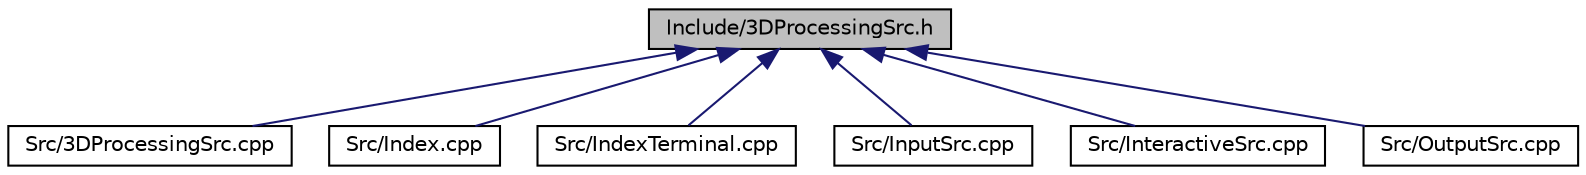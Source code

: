 digraph "Include/3DProcessingSrc.h"
{
  edge [fontname="Helvetica",fontsize="10",labelfontname="Helvetica",labelfontsize="10"];
  node [fontname="Helvetica",fontsize="10",shape=record];
  Node1 [label="Include/3DProcessingSrc.h",height=0.2,width=0.4,color="black", fillcolor="grey75", style="filled", fontcolor="black"];
  Node1 -> Node2 [dir="back",color="midnightblue",fontsize="10",style="solid"];
  Node2 [label="Src/3DProcessingSrc.cpp",height=0.2,width=0.4,color="black", fillcolor="white", style="filled",URL="$3DProcessingSrc_8cpp.html"];
  Node1 -> Node3 [dir="back",color="midnightblue",fontsize="10",style="solid"];
  Node3 [label="Src/Index.cpp",height=0.2,width=0.4,color="black", fillcolor="white", style="filled",URL="$Index_8cpp.html"];
  Node1 -> Node4 [dir="back",color="midnightblue",fontsize="10",style="solid"];
  Node4 [label="Src/IndexTerminal.cpp",height=0.2,width=0.4,color="black", fillcolor="white", style="filled",URL="$IndexTerminal_8cpp.html"];
  Node1 -> Node5 [dir="back",color="midnightblue",fontsize="10",style="solid"];
  Node5 [label="Src/InputSrc.cpp",height=0.2,width=0.4,color="black", fillcolor="white", style="filled",URL="$InputSrc_8cpp.html"];
  Node1 -> Node6 [dir="back",color="midnightblue",fontsize="10",style="solid"];
  Node6 [label="Src/InteractiveSrc.cpp",height=0.2,width=0.4,color="black", fillcolor="white", style="filled",URL="$InteractiveSrc_8cpp.html"];
  Node1 -> Node7 [dir="back",color="midnightblue",fontsize="10",style="solid"];
  Node7 [label="Src/OutputSrc.cpp",height=0.2,width=0.4,color="black", fillcolor="white", style="filled",URL="$OutputSrc_8cpp.html"];
}
